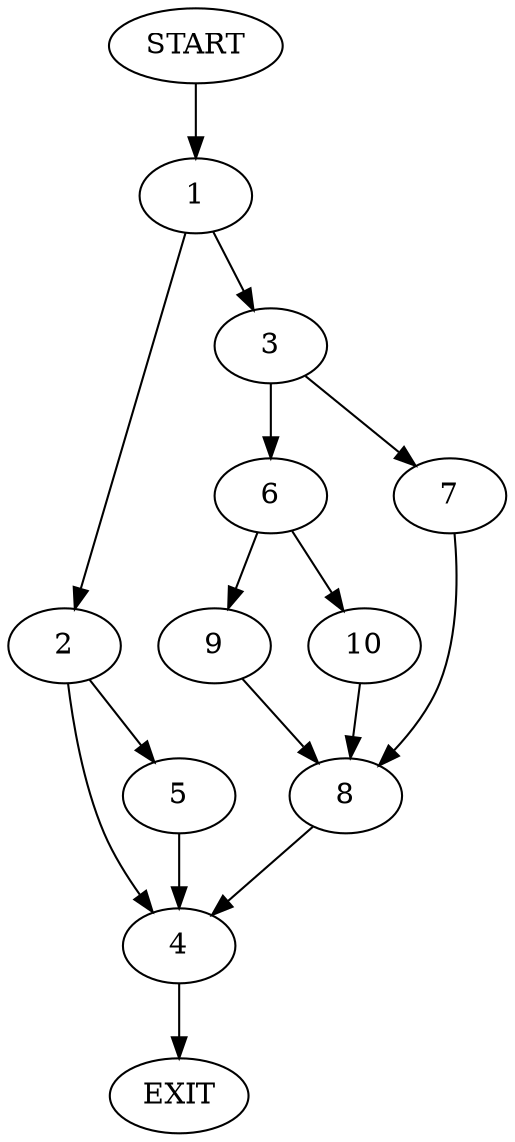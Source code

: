digraph {
0 [label="START"]
11 [label="EXIT"]
0 -> 1
1 -> 2
1 -> 3
2 -> 4
2 -> 5
3 -> 6
3 -> 7
7 -> 8
6 -> 9
6 -> 10
8 -> 4
10 -> 8
9 -> 8
4 -> 11
5 -> 4
}
